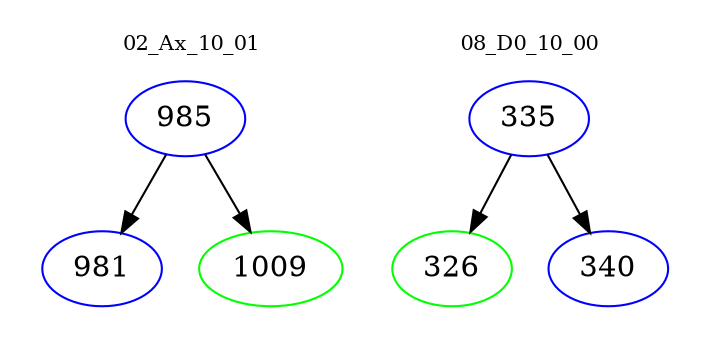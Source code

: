 digraph{
subgraph cluster_0 {
color = white
label = "02_Ax_10_01";
fontsize=10;
T0_985 [label="985", color="blue"]
T0_985 -> T0_981 [color="black"]
T0_981 [label="981", color="blue"]
T0_985 -> T0_1009 [color="black"]
T0_1009 [label="1009", color="green"]
}
subgraph cluster_1 {
color = white
label = "08_D0_10_00";
fontsize=10;
T1_335 [label="335", color="blue"]
T1_335 -> T1_326 [color="black"]
T1_326 [label="326", color="green"]
T1_335 -> T1_340 [color="black"]
T1_340 [label="340", color="blue"]
}
}
